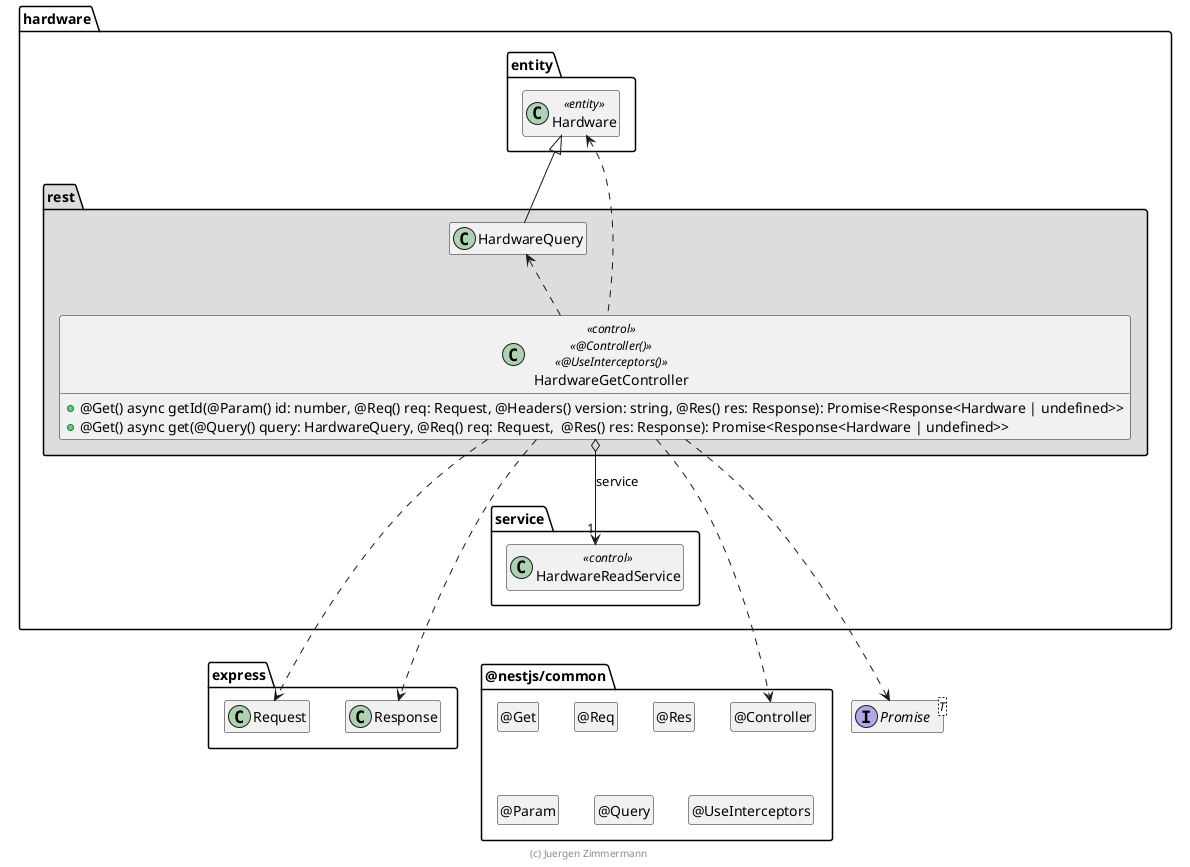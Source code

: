 @startuml Controller-Klasse

interface Promise<T>

package @nestjs/common {
  class "@Controller" as Controller
  hide Controller circle

  class "@Get" as Get
  hide Get circle

  class "@Req" as Req
  hide Req circle

  class "@Res" as Res
  hide Res circle

  class "@Param" as Param
  hide Param circle

  class "@Query" as Query
  hide Query circle

  class "@UseInterceptors" as UseInterceptors
  hide UseInterceptors circle
}

package express {
  class Request
  class Response

  Response .[hidden].> Controller
}

package hardware {
  package entity #FFFFFF {
    class Hardware <<entity>>

    Hardware .[hidden].> Promise
    Hardware .[hidden].> Request
  }

  package service {
    class HardwareReadService << control >>
  }

  package rest #DDDDDD {
    HardwareQuery -up-|> Hardware

    class HardwareGetController << control >> << @Controller() >> << @UseInterceptors() >> {
      + @Get() async getId(@Param() id: number, @Req() req: Request, @Headers() version: string, @Res() res: Response): Promise<Response<Hardware | undefined>>
      + @Get() async get(@Query() query: HardwareQuery, @Req() req: Request,  @Res() res: Response): Promise<Response<Hardware | undefined>>
    }

    HardwareGetController o--> "1" HardwareReadService : service

    HardwareGetController ..> Controller
    HardwareGetController ..> Request
    HardwareGetController ..> Response
    HardwareGetController ..> Promise
    HardwareGetController .up.> Hardware
    HardwareGetController .up.> HardwareQuery

    HardwareReadService .[hidden].> Request
    HardwareReadService .[hidden].> Promise
    Response .right[hidden].> Controller
  }
}

hide empty members

footer (c) Juergen Zimmermann

@enduml

